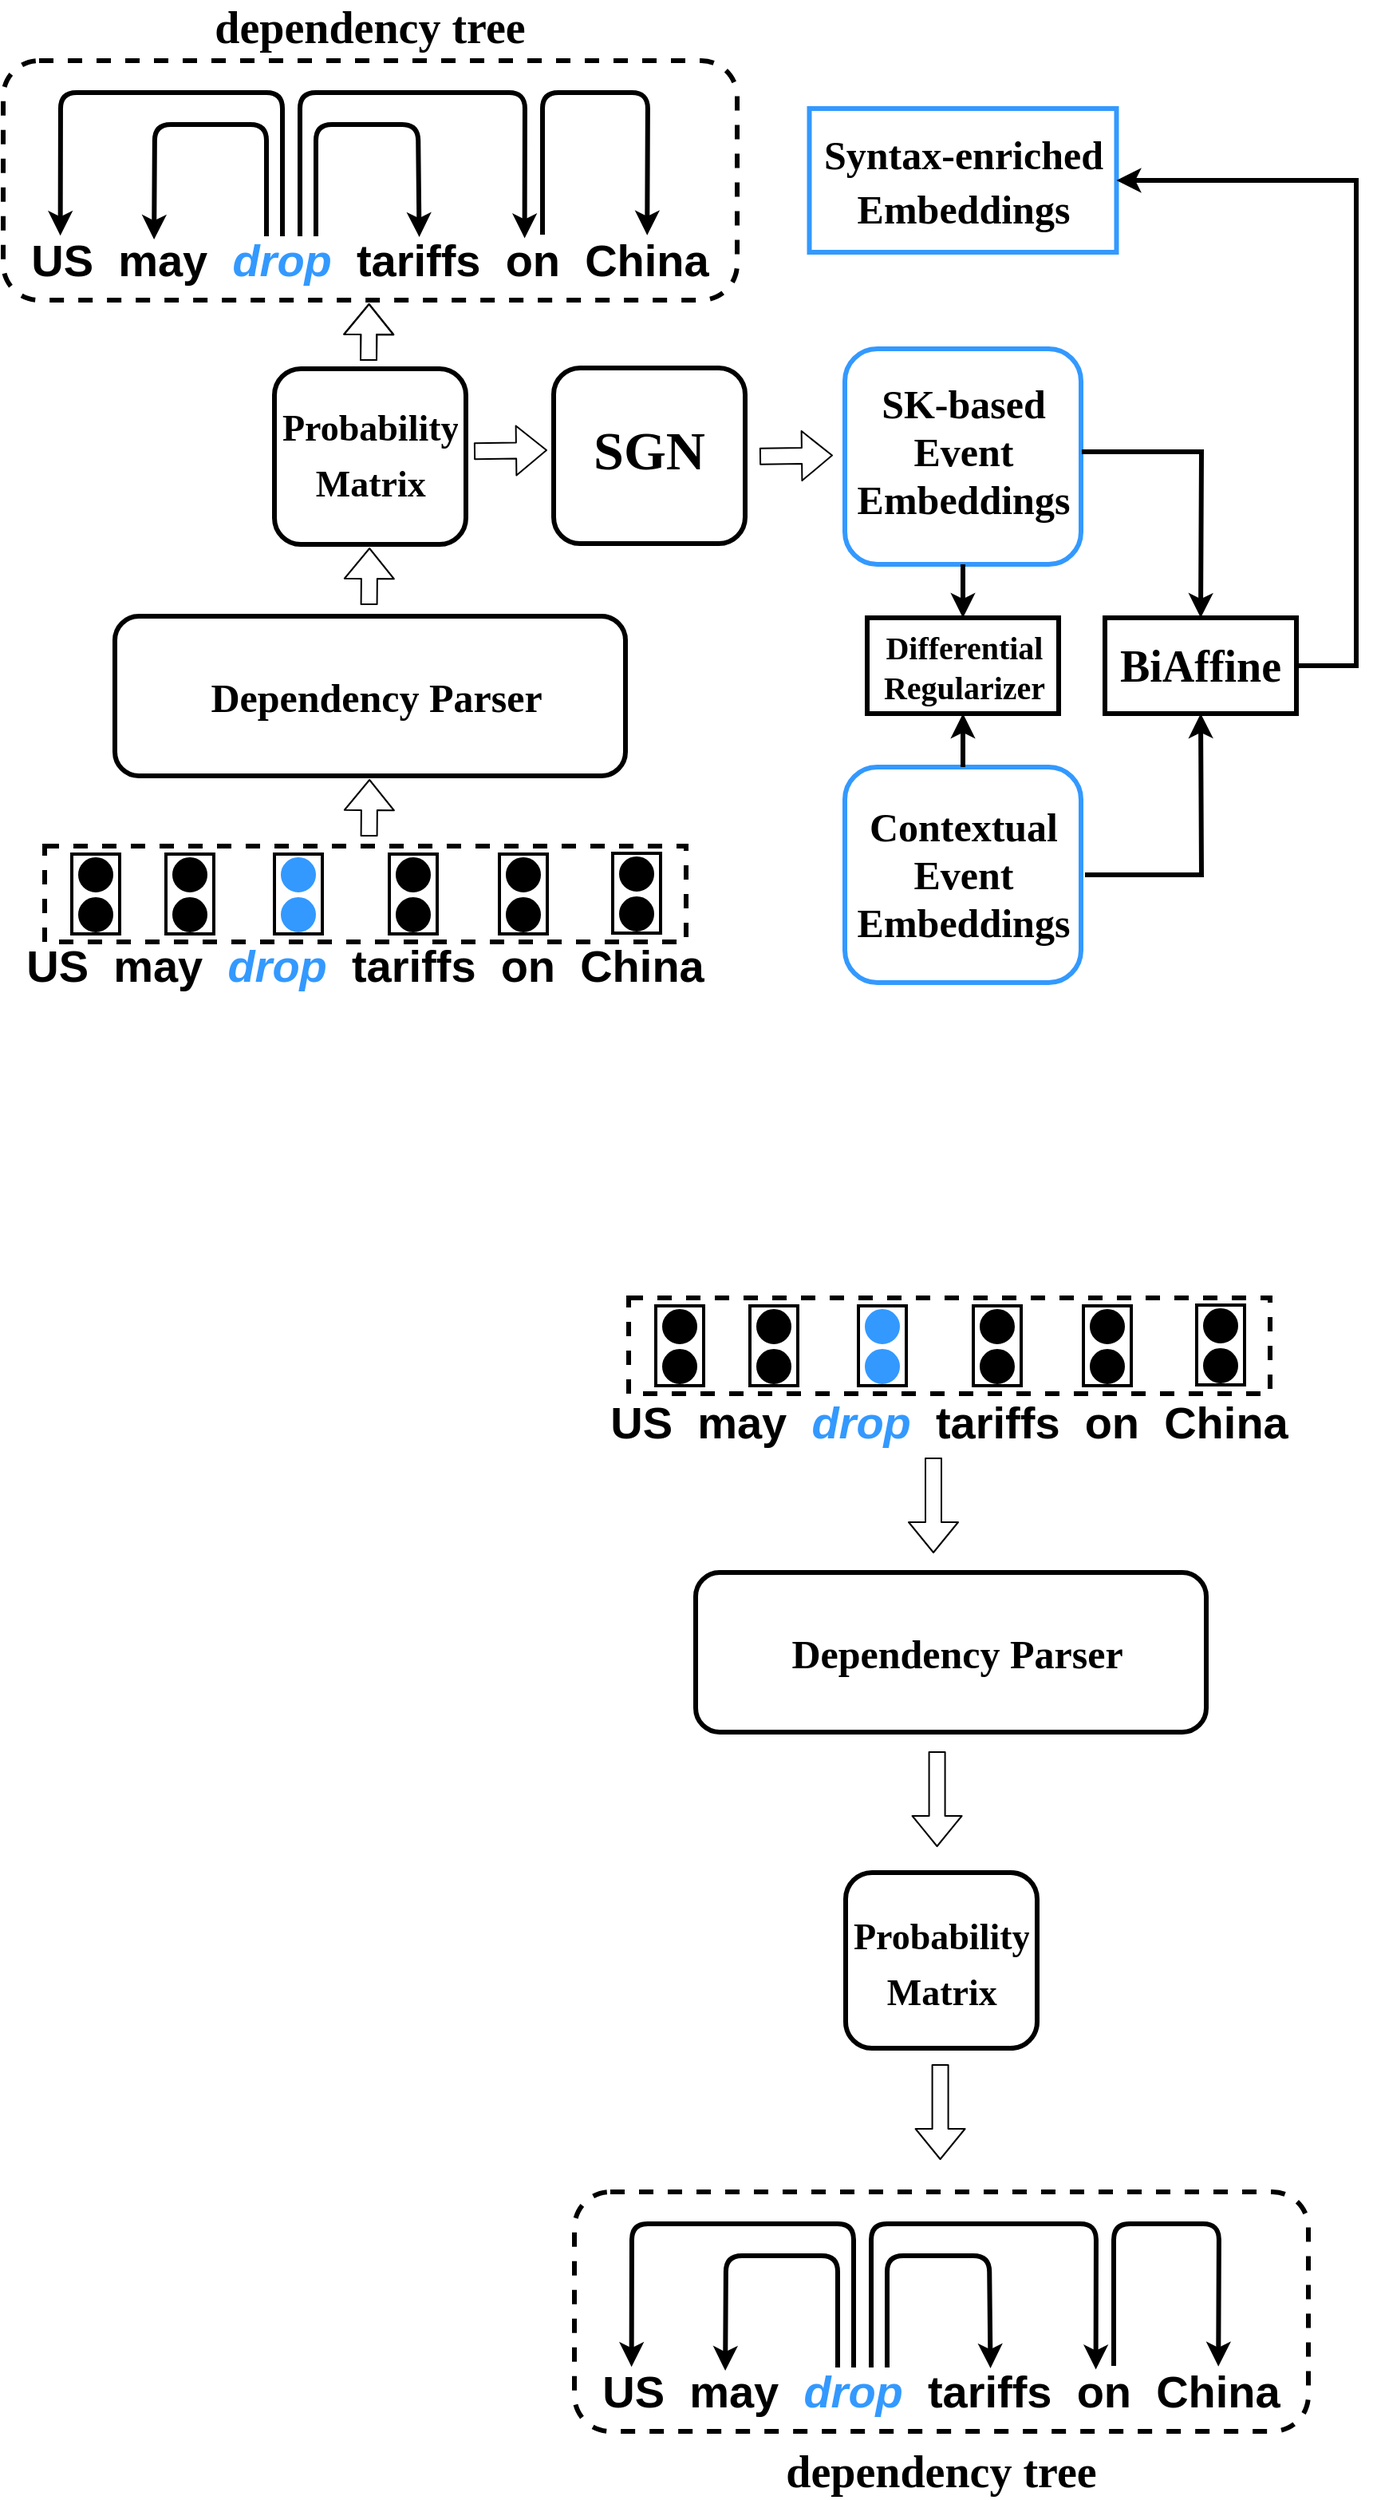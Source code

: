 <mxfile version="21.7.2" type="github">
  <diagram name="第 1 页" id="1LlGjjFq-itmGc15cI-b">
    <mxGraphModel dx="2480" dy="2164" grid="1" gridSize="10" guides="1" tooltips="1" connect="1" arrows="1" fold="1" page="1" pageScale="1" pageWidth="980" pageHeight="1390" math="0" shadow="0">
      <root>
        <mxCell id="0" />
        <mxCell id="1" parent="0" />
        <mxCell id="kfPwDd3YkVPb86NPEOGR-1" value="" style="rounded=1;whiteSpace=wrap;html=1;dashed=1;strokeWidth=3;" parent="1" vertex="1">
          <mxGeometry x="-928" y="-1075" width="460" height="150" as="geometry" />
        </mxCell>
        <mxCell id="kfPwDd3YkVPb86NPEOGR-2" value="&lt;b style=&quot;font-size: 28px;&quot;&gt;US&amp;nbsp; may&amp;nbsp; &lt;i&gt;&lt;font style=&quot;font-size: 28px;&quot; color=&quot;#3399ff&quot;&gt;drop&lt;/font&gt;&lt;/i&gt;&amp;nbsp; tariffs&amp;nbsp; on&amp;nbsp; China&lt;/b&gt;" style="text;html=1;strokeColor=none;fillColor=none;align=center;verticalAlign=middle;whiteSpace=wrap;rounded=0;fontSize=29;" parent="1" vertex="1">
          <mxGeometry x="-918" y="-965" width="440" height="30" as="geometry" />
        </mxCell>
        <mxCell id="kfPwDd3YkVPb86NPEOGR-3" value="" style="endArrow=classic;html=1;rounded=1;fontSize=29;entryX=0.07;entryY=-0.013;entryDx=0;entryDy=0;entryPerimeter=0;strokeWidth=3;" parent="1" edge="1">
          <mxGeometry width="50" height="50" relative="1" as="geometry">
            <mxPoint x="-753" y="-965" as="sourcePoint" />
            <mxPoint x="-892.2" y="-965.39" as="targetPoint" />
            <Array as="points">
              <mxPoint x="-753" y="-1055" />
              <mxPoint x="-892" y="-1055" />
            </Array>
          </mxGeometry>
        </mxCell>
        <mxCell id="kfPwDd3YkVPb86NPEOGR-4" value="" style="endArrow=classic;html=1;rounded=1;fontSize=29;entryX=0.199;entryY=0.067;entryDx=0;entryDy=0;entryPerimeter=0;strokeWidth=3;" parent="1" edge="1">
          <mxGeometry width="50" height="50" relative="1" as="geometry">
            <mxPoint x="-763" y="-965" as="sourcePoint" />
            <mxPoint x="-833.44" y="-962.99" as="targetPoint" />
            <Array as="points">
              <mxPoint x="-763" y="-1035" />
              <mxPoint x="-833" y="-1035" />
            </Array>
          </mxGeometry>
        </mxCell>
        <mxCell id="kfPwDd3YkVPb86NPEOGR-5" value="" style="endArrow=classic;html=1;rounded=1;fontSize=29;entryX=0.72;entryY=0.04;entryDx=0;entryDy=0;entryPerimeter=0;strokeWidth=3;" parent="1" target="kfPwDd3YkVPb86NPEOGR-2" edge="1">
          <mxGeometry width="50" height="50" relative="1" as="geometry">
            <mxPoint x="-742" y="-965" as="sourcePoint" />
            <mxPoint x="-608" y="-965" as="targetPoint" />
            <Array as="points">
              <mxPoint x="-742" y="-1055" />
              <mxPoint x="-601" y="-1055" />
            </Array>
          </mxGeometry>
        </mxCell>
        <mxCell id="kfPwDd3YkVPb86NPEOGR-6" value="" style="endArrow=classic;html=1;rounded=1;fontSize=29;entryX=0.579;entryY=0.016;entryDx=0;entryDy=0;entryPerimeter=0;strokeWidth=3;" parent="1" edge="1">
          <mxGeometry width="50" height="50" relative="1" as="geometry">
            <mxPoint x="-732" y="-965" as="sourcePoint" />
            <mxPoint x="-667.24" y="-964.52" as="targetPoint" />
            <Array as="points">
              <mxPoint x="-732" y="-1035" />
              <mxPoint x="-668" y="-1035" />
            </Array>
          </mxGeometry>
        </mxCell>
        <mxCell id="kfPwDd3YkVPb86NPEOGR-7" value="" style="endArrow=classic;html=1;rounded=1;fontSize=29;entryX=0.89;entryY=-0.022;entryDx=0;entryDy=0;entryPerimeter=0;strokeWidth=3;" parent="1" edge="1">
          <mxGeometry width="50" height="50" relative="1" as="geometry">
            <mxPoint x="-590" y="-966" as="sourcePoint" />
            <mxPoint x="-524.4" y="-965.66" as="targetPoint" />
            <Array as="points">
              <mxPoint x="-590" y="-1055" />
              <mxPoint x="-524" y="-1055" />
            </Array>
          </mxGeometry>
        </mxCell>
        <mxCell id="kfPwDd3YkVPb86NPEOGR-8" value="" style="shape=flexArrow;endArrow=classic;html=1;rounded=1;fontSize=29;fontColor=#3399FF;exitX=1;exitY=0.5;exitDx=0;exitDy=0;" parent="1" edge="1">
          <mxGeometry width="50" height="50" relative="1" as="geometry">
            <mxPoint x="-633" y="-830.42" as="sourcePoint" />
            <mxPoint x="-587" y="-831" as="targetPoint" />
          </mxGeometry>
        </mxCell>
        <mxCell id="kfPwDd3YkVPb86NPEOGR-9" value="" style="rounded=1;whiteSpace=wrap;html=1;fontSize=29;fontColor=#3399FF;strokeWidth=3;strokeColor=#3399FF;" parent="1" vertex="1">
          <mxGeometry x="-400.5" y="-894.5" width="148" height="135" as="geometry" />
        </mxCell>
        <mxCell id="kfPwDd3YkVPb86NPEOGR-10" value="" style="rounded=1;whiteSpace=wrap;html=1;fontSize=28;fontColor=#000000;strokeWidth=3;" parent="1" vertex="1">
          <mxGeometry x="-858" y="-727" width="320" height="100" as="geometry" />
        </mxCell>
        <mxCell id="kfPwDd3YkVPb86NPEOGR-11" value="&lt;font face=&quot;Times New Roman&quot; size=&quot;1&quot; style=&quot;&quot; color=&quot;#000000&quot;&gt;&lt;b style=&quot;font-size: 25px;&quot;&gt;Dependency Parser&lt;/b&gt;&lt;/font&gt;" style="text;strokeColor=none;fillColor=none;align=center;verticalAlign=middle;spacingLeft=4;spacingRight=4;overflow=hidden;points=[[0,0.5],[1,0.5]];portConstraint=eastwest;rotatable=0;whiteSpace=wrap;html=1;fontSize=29;fontColor=#3399FF;" parent="1" vertex="1">
          <mxGeometry x="-808" y="-727" width="228" height="100" as="geometry" />
        </mxCell>
        <mxCell id="kfPwDd3YkVPb86NPEOGR-13" value="&lt;span style=&quot;font-size: 28px;&quot;&gt;&lt;b&gt;US&amp;nbsp; may&amp;nbsp; &lt;i&gt;&lt;font style=&quot;font-size: 28px;&quot; color=&quot;#3399ff&quot;&gt;drop&lt;/font&gt;&amp;nbsp; &lt;/i&gt;tariffs&amp;nbsp; on&amp;nbsp; China&lt;/b&gt;&lt;/span&gt;" style="text;html=1;strokeColor=none;fillColor=none;align=center;verticalAlign=middle;whiteSpace=wrap;rounded=0;fontSize=29;" parent="1" vertex="1">
          <mxGeometry x="-921" y="-523" width="440" height="30" as="geometry" />
        </mxCell>
        <mxCell id="kfPwDd3YkVPb86NPEOGR-14" value="" style="rounded=0;whiteSpace=wrap;html=1;dashed=1;strokeWidth=3;" parent="1" vertex="1">
          <mxGeometry x="-902" y="-583" width="402" height="60" as="geometry" />
        </mxCell>
        <mxCell id="kfPwDd3YkVPb86NPEOGR-15" value="" style="rounded=0;whiteSpace=wrap;html=1;strokeWidth=2;rotation=90;" parent="1" vertex="1">
          <mxGeometry x="-895" y="-568" width="50" height="30" as="geometry" />
        </mxCell>
        <mxCell id="kfPwDd3YkVPb86NPEOGR-16" value="" style="ellipse;whiteSpace=wrap;html=1;aspect=fixed;strokeWidth=2;fillColor=#000000;" parent="1" vertex="1">
          <mxGeometry x="-880" y="-575" width="20" height="20" as="geometry" />
        </mxCell>
        <mxCell id="kfPwDd3YkVPb86NPEOGR-17" value="" style="ellipse;whiteSpace=wrap;html=1;aspect=fixed;strokeWidth=2;fillColor=#000000;" parent="1" vertex="1">
          <mxGeometry x="-880" y="-550" width="20" height="20" as="geometry" />
        </mxCell>
        <mxCell id="kfPwDd3YkVPb86NPEOGR-18" value="" style="rounded=0;whiteSpace=wrap;html=1;strokeWidth=2;rotation=90;" parent="1" vertex="1">
          <mxGeometry x="-836" y="-568" width="50" height="30" as="geometry" />
        </mxCell>
        <mxCell id="kfPwDd3YkVPb86NPEOGR-19" value="" style="ellipse;whiteSpace=wrap;html=1;aspect=fixed;strokeWidth=2;fillColor=#000000;" parent="1" vertex="1">
          <mxGeometry x="-821" y="-575" width="20" height="20" as="geometry" />
        </mxCell>
        <mxCell id="kfPwDd3YkVPb86NPEOGR-20" value="" style="ellipse;whiteSpace=wrap;html=1;aspect=fixed;strokeWidth=2;fillColor=#000000;" parent="1" vertex="1">
          <mxGeometry x="-821" y="-550" width="20" height="20" as="geometry" />
        </mxCell>
        <mxCell id="kfPwDd3YkVPb86NPEOGR-21" value="" style="rounded=0;whiteSpace=wrap;html=1;strokeWidth=2;rotation=90;" parent="1" vertex="1">
          <mxGeometry x="-696" y="-568" width="50" height="30" as="geometry" />
        </mxCell>
        <mxCell id="kfPwDd3YkVPb86NPEOGR-22" value="" style="ellipse;whiteSpace=wrap;html=1;aspect=fixed;strokeWidth=2;fillColor=#000000;" parent="1" vertex="1">
          <mxGeometry x="-681" y="-575" width="20" height="20" as="geometry" />
        </mxCell>
        <mxCell id="kfPwDd3YkVPb86NPEOGR-23" value="" style="ellipse;whiteSpace=wrap;html=1;aspect=fixed;strokeWidth=2;fillColor=#000000;" parent="1" vertex="1">
          <mxGeometry x="-681" y="-550" width="20" height="20" as="geometry" />
        </mxCell>
        <mxCell id="kfPwDd3YkVPb86NPEOGR-24" value="" style="rounded=0;whiteSpace=wrap;html=1;strokeWidth=2;rotation=90;" parent="1" vertex="1">
          <mxGeometry x="-556" y="-568.5" width="50" height="30" as="geometry" />
        </mxCell>
        <mxCell id="kfPwDd3YkVPb86NPEOGR-25" value="" style="ellipse;whiteSpace=wrap;html=1;aspect=fixed;strokeWidth=2;fillColor=#000000;" parent="1" vertex="1">
          <mxGeometry x="-541" y="-575.5" width="20" height="20" as="geometry" />
        </mxCell>
        <mxCell id="kfPwDd3YkVPb86NPEOGR-26" value="" style="ellipse;whiteSpace=wrap;html=1;aspect=fixed;strokeWidth=2;fillColor=#000000;" parent="1" vertex="1">
          <mxGeometry x="-541" y="-550.5" width="20" height="20" as="geometry" />
        </mxCell>
        <mxCell id="kfPwDd3YkVPb86NPEOGR-27" value="" style="rounded=0;whiteSpace=wrap;html=1;strokeWidth=2;rotation=90;" parent="1" vertex="1">
          <mxGeometry x="-627" y="-568" width="50" height="30" as="geometry" />
        </mxCell>
        <mxCell id="kfPwDd3YkVPb86NPEOGR-28" value="" style="ellipse;whiteSpace=wrap;html=1;aspect=fixed;strokeWidth=2;fillColor=#000000;" parent="1" vertex="1">
          <mxGeometry x="-612" y="-575" width="20" height="20" as="geometry" />
        </mxCell>
        <mxCell id="kfPwDd3YkVPb86NPEOGR-29" value="" style="ellipse;whiteSpace=wrap;html=1;aspect=fixed;strokeWidth=2;fillColor=#000000;" parent="1" vertex="1">
          <mxGeometry x="-612" y="-550" width="20" height="20" as="geometry" />
        </mxCell>
        <mxCell id="kfPwDd3YkVPb86NPEOGR-30" value="" style="rounded=0;whiteSpace=wrap;html=1;strokeWidth=2;rotation=90;" parent="1" vertex="1">
          <mxGeometry x="-768" y="-568" width="50" height="30" as="geometry" />
        </mxCell>
        <mxCell id="kfPwDd3YkVPb86NPEOGR-31" value="" style="ellipse;whiteSpace=wrap;html=1;aspect=fixed;strokeWidth=2;fillColor=#3399FF;strokeColor=#3399FF;" parent="1" vertex="1">
          <mxGeometry x="-753" y="-575" width="20" height="20" as="geometry" />
        </mxCell>
        <mxCell id="kfPwDd3YkVPb86NPEOGR-32" value="" style="ellipse;whiteSpace=wrap;html=1;aspect=fixed;strokeWidth=2;fillColor=#3399FF;strokeColor=#3399FF;" parent="1" vertex="1">
          <mxGeometry x="-753" y="-550" width="20" height="20" as="geometry" />
        </mxCell>
        <mxCell id="kfPwDd3YkVPb86NPEOGR-33" value="" style="rounded=1;whiteSpace=wrap;html=1;fontSize=29;fontColor=#3399FF;strokeWidth=3;" parent="1" vertex="1">
          <mxGeometry x="-758" y="-882" width="120" height="110" as="geometry" />
        </mxCell>
        <mxCell id="kfPwDd3YkVPb86NPEOGR-34" value="&lt;font face=&quot;Times New Roman&quot; size=&quot;1&quot; style=&quot;&quot; color=&quot;#000000&quot;&gt;&lt;b style=&quot;font-size: 23px;&quot;&gt;Probability Matrix&lt;/b&gt;&lt;/font&gt;" style="text;strokeColor=none;fillColor=none;align=center;verticalAlign=middle;spacingLeft=4;spacingRight=4;overflow=hidden;points=[[0,0.5],[1,0.5]];portConstraint=eastwest;rotatable=0;whiteSpace=wrap;html=1;fontSize=29;fontColor=#3399FF;strokeWidth=4;" parent="1" vertex="1">
          <mxGeometry x="-758" y="-876" width="120" height="92" as="geometry" />
        </mxCell>
        <mxCell id="kfPwDd3YkVPb86NPEOGR-35" value="" style="shape=flexArrow;endArrow=classic;html=1;rounded=1;fontSize=29;fontColor=#3399FF;" parent="1" edge="1">
          <mxGeometry width="50" height="50" relative="1" as="geometry">
            <mxPoint x="-699" y="-887" as="sourcePoint" />
            <mxPoint x="-698.71" y="-923" as="targetPoint" />
          </mxGeometry>
        </mxCell>
        <mxCell id="kfPwDd3YkVPb86NPEOGR-36" value="" style="shape=flexArrow;endArrow=classic;html=1;rounded=1;fontSize=29;fontColor=#3399FF;" parent="1" edge="1">
          <mxGeometry width="50" height="50" relative="1" as="geometry">
            <mxPoint x="-698.71" y="-734" as="sourcePoint" />
            <mxPoint x="-698.42" y="-770" as="targetPoint" />
          </mxGeometry>
        </mxCell>
        <mxCell id="kfPwDd3YkVPb86NPEOGR-37" value="" style="shape=flexArrow;endArrow=classic;html=1;rounded=1;fontSize=29;fontColor=#3399FF;" parent="1" edge="1">
          <mxGeometry width="50" height="50" relative="1" as="geometry">
            <mxPoint x="-699" y="-887" as="sourcePoint" />
            <mxPoint x="-698.71" y="-923" as="targetPoint" />
          </mxGeometry>
        </mxCell>
        <mxCell id="kfPwDd3YkVPb86NPEOGR-38" value="" style="shape=flexArrow;endArrow=classic;html=1;rounded=1;fontSize=29;fontColor=#3399FF;" parent="1" edge="1">
          <mxGeometry width="50" height="50" relative="1" as="geometry">
            <mxPoint x="-698.71" y="-589" as="sourcePoint" />
            <mxPoint x="-698.42" y="-625" as="targetPoint" />
          </mxGeometry>
        </mxCell>
        <mxCell id="kfPwDd3YkVPb86NPEOGR-40" value="" style="rounded=1;whiteSpace=wrap;html=1;fontSize=29;fontColor=#3399FF;strokeWidth=3;strokeColor=#3399FF;" parent="1" vertex="1">
          <mxGeometry x="-400.5" y="-632.5" width="148" height="135" as="geometry" />
        </mxCell>
        <mxCell id="kfPwDd3YkVPb86NPEOGR-41" value="" style="rounded=1;whiteSpace=wrap;html=1;fontSize=29;fontColor=#3399FF;strokeWidth=3;" parent="1" vertex="1">
          <mxGeometry x="-583" y="-882.5" width="120" height="110" as="geometry" />
        </mxCell>
        <mxCell id="kfPwDd3YkVPb86NPEOGR-42" value="&lt;font face=&quot;Times New Roman&quot; size=&quot;1&quot; style=&quot;&quot; color=&quot;#000000&quot;&gt;&lt;b style=&quot;font-size: 34px;&quot;&gt;SGN&lt;/b&gt;&lt;/font&gt;" style="text;strokeColor=none;fillColor=none;align=center;verticalAlign=middle;spacingLeft=4;spacingRight=4;overflow=hidden;points=[[0,0.5],[1,0.5]];portConstraint=eastwest;rotatable=0;whiteSpace=wrap;html=1;fontSize=29;fontColor=#3399FF;strokeWidth=4;" parent="1" vertex="1">
          <mxGeometry x="-583" y="-876.5" width="120" height="92" as="geometry" />
        </mxCell>
        <mxCell id="kfPwDd3YkVPb86NPEOGR-43" value="" style="shape=flexArrow;endArrow=classic;html=1;rounded=1;fontSize=29;fontColor=#3399FF;exitX=1;exitY=0.5;exitDx=0;exitDy=0;" parent="1" edge="1">
          <mxGeometry width="50" height="50" relative="1" as="geometry">
            <mxPoint x="-454" y="-827.13" as="sourcePoint" />
            <mxPoint x="-408" y="-827.71" as="targetPoint" />
          </mxGeometry>
        </mxCell>
        <mxCell id="kfPwDd3YkVPb86NPEOGR-44" value="" style="rounded=0;whiteSpace=wrap;html=1;strokeColor=#000000;strokeWidth=3;fontFamily=Times New Roman;fontSize=34;fillColor=none;gradientColor=default;" parent="1" vertex="1">
          <mxGeometry x="-386.5" y="-726" width="120" height="60" as="geometry" />
        </mxCell>
        <mxCell id="kfPwDd3YkVPb86NPEOGR-46" value="&lt;p style=&quot;line-height: 60%;&quot;&gt;&lt;font style=&quot;font-size: 20px;&quot;&gt;&lt;b&gt;Differential&lt;br&gt;&lt;/b&gt;&lt;/font&gt;&lt;font style=&quot;font-size: 20px;&quot;&gt;&lt;b&gt;Regularizer&lt;/b&gt;&lt;/font&gt;&lt;/p&gt;" style="text;html=1;strokeColor=none;fillColor=none;align=center;verticalAlign=middle;whiteSpace=wrap;rounded=0;fontSize=34;fontFamily=Times New Roman;" parent="1" vertex="1">
          <mxGeometry x="-414.5" y="-722" width="177" height="50" as="geometry" />
        </mxCell>
        <mxCell id="kfPwDd3YkVPb86NPEOGR-47" value="" style="rounded=0;whiteSpace=wrap;html=1;strokeColor=#000000;strokeWidth=3;fontFamily=Times New Roman;fontSize=34;fillColor=none;gradientColor=default;" parent="1" vertex="1">
          <mxGeometry x="-237.5" y="-726" width="120" height="60" as="geometry" />
        </mxCell>
        <mxCell id="kfPwDd3YkVPb86NPEOGR-48" value="&lt;p style=&quot;line-height: 60%;&quot;&gt;&lt;b style=&quot;&quot;&gt;&lt;font style=&quot;font-size: 28px;&quot;&gt;BiAffine&lt;/font&gt;&lt;/b&gt;&lt;/p&gt;" style="text;html=1;strokeColor=none;fillColor=none;align=center;verticalAlign=middle;whiteSpace=wrap;rounded=0;fontSize=34;fontFamily=Times New Roman;" parent="1" vertex="1">
          <mxGeometry x="-266" y="-736" width="177" height="80" as="geometry" />
        </mxCell>
        <mxCell id="kfPwDd3YkVPb86NPEOGR-49" value="&lt;div&gt;&lt;b&gt;dependency&amp;nbsp;&lt;span style=&quot;background-color: initial;&quot;&gt;tree&lt;/span&gt;&lt;/b&gt;&lt;/div&gt;" style="text;html=1;strokeColor=none;fillColor=none;align=center;verticalAlign=middle;whiteSpace=wrap;rounded=0;fontSize=28;fontFamily=Times New Roman;" parent="1" vertex="1">
          <mxGeometry x="-798" y="-1111" width="200" height="30" as="geometry" />
        </mxCell>
        <mxCell id="kfPwDd3YkVPb86NPEOGR-50" value="" style="rounded=0;whiteSpace=wrap;html=1;strokeColor=#3399FF;strokeWidth=3;fontFamily=Times New Roman;fontSize=34;fillColor=none;gradientColor=default;" parent="1" vertex="1">
          <mxGeometry x="-422.75" y="-1045" width="192.5" height="90" as="geometry" />
        </mxCell>
        <mxCell id="kfPwDd3YkVPb86NPEOGR-52" value="&lt;font style=&quot;font-size: 25px;&quot;&gt;&lt;b&gt;Syntax-enriched&lt;br&gt;Embeddings&lt;/b&gt;&lt;/font&gt;" style="text;html=1;strokeColor=none;fillColor=none;align=center;verticalAlign=middle;whiteSpace=wrap;rounded=0;fontSize=28;fontFamily=Times New Roman;" parent="1" vertex="1">
          <mxGeometry x="-441.5" y="-1030" width="230" height="60" as="geometry" />
        </mxCell>
        <mxCell id="kfPwDd3YkVPb86NPEOGR-53" value="&lt;b style=&quot;font-size: 25px;&quot;&gt;Contextual&lt;br&gt;Event&lt;br&gt;Embeddings&lt;/b&gt;" style="text;html=1;strokeColor=none;fillColor=none;align=center;verticalAlign=middle;whiteSpace=wrap;rounded=0;fontSize=23;fontFamily=Times New Roman;" parent="1" vertex="1">
          <mxGeometry x="-406.5" y="-615" width="160" height="100" as="geometry" />
        </mxCell>
        <mxCell id="kfPwDd3YkVPb86NPEOGR-54" value="&lt;b style=&quot;font-size: 25px;&quot;&gt;SK-based&lt;br&gt;Event&lt;br&gt;Embeddings&lt;/b&gt;" style="text;html=1;strokeColor=none;fillColor=none;align=center;verticalAlign=middle;whiteSpace=wrap;rounded=0;fontSize=23;fontFamily=Times New Roman;" parent="1" vertex="1">
          <mxGeometry x="-406" y="-880" width="160" height="100" as="geometry" />
        </mxCell>
        <mxCell id="kfPwDd3YkVPb86NPEOGR-66" style="edgeStyle=orthogonalEdgeStyle;rounded=0;orthogonalLoop=1;jettySize=auto;html=1;exitX=0.5;exitY=1;exitDx=0;exitDy=0;fontFamily=Times New Roman;fontSize=24;" parent="1" source="kfPwDd3YkVPb86NPEOGR-47" target="kfPwDd3YkVPb86NPEOGR-47" edge="1">
          <mxGeometry relative="1" as="geometry" />
        </mxCell>
        <mxCell id="kfPwDd3YkVPb86NPEOGR-67" value="" style="endArrow=classic;html=1;rounded=0;fontFamily=Times New Roman;fontSize=24;entryX=0.5;entryY=1;entryDx=0;entryDy=0;exitX=0.5;exitY=0;exitDx=0;exitDy=0;strokeWidth=3;" parent="1" source="kfPwDd3YkVPb86NPEOGR-40" target="kfPwDd3YkVPb86NPEOGR-44" edge="1">
          <mxGeometry width="50" height="50" relative="1" as="geometry">
            <mxPoint x="-170" y="-460" as="sourcePoint" />
            <mxPoint x="-120" y="-510" as="targetPoint" />
          </mxGeometry>
        </mxCell>
        <mxCell id="kfPwDd3YkVPb86NPEOGR-68" value="" style="endArrow=classic;html=1;rounded=0;fontFamily=Times New Roman;fontSize=24;exitX=0.5;exitY=1;exitDx=0;exitDy=0;entryX=0.5;entryY=0;entryDx=0;entryDy=0;strokeWidth=3;" parent="1" source="kfPwDd3YkVPb86NPEOGR-9" target="kfPwDd3YkVPb86NPEOGR-44" edge="1">
          <mxGeometry width="50" height="50" relative="1" as="geometry">
            <mxPoint x="-190" y="-734.5" as="sourcePoint" />
            <mxPoint x="-140" y="-784.5" as="targetPoint" />
          </mxGeometry>
        </mxCell>
        <mxCell id="kfPwDd3YkVPb86NPEOGR-71" value="" style="endArrow=classic;html=1;rounded=0;fontFamily=Times New Roman;fontSize=24;entryX=0.5;entryY=0;entryDx=0;entryDy=0;strokeWidth=3;" parent="1" target="kfPwDd3YkVPb86NPEOGR-47" edge="1">
          <mxGeometry width="50" height="50" relative="1" as="geometry">
            <mxPoint x="-252" y="-830" as="sourcePoint" />
            <mxPoint x="-202.5" y="-872.5" as="targetPoint" />
            <Array as="points">
              <mxPoint x="-177" y="-830" />
            </Array>
          </mxGeometry>
        </mxCell>
        <mxCell id="kfPwDd3YkVPb86NPEOGR-72" value="" style="endArrow=classic;html=1;rounded=0;fontFamily=Times New Roman;fontSize=24;entryX=0.5;entryY=1;entryDx=0;entryDy=0;strokeWidth=3;" parent="1" target="kfPwDd3YkVPb86NPEOGR-47" edge="1">
          <mxGeometry width="50" height="50" relative="1" as="geometry">
            <mxPoint x="-250" y="-565" as="sourcePoint" />
            <mxPoint x="-202.5" y="-605.5" as="targetPoint" />
            <Array as="points">
              <mxPoint x="-177" y="-565" />
            </Array>
          </mxGeometry>
        </mxCell>
        <mxCell id="kfPwDd3YkVPb86NPEOGR-74" value="" style="endArrow=classic;html=1;rounded=0;strokeWidth=3;fontFamily=Times New Roman;fontSize=24;exitX=1;exitY=0.5;exitDx=0;exitDy=0;entryX=1;entryY=0.5;entryDx=0;entryDy=0;" parent="1" source="kfPwDd3YkVPb86NPEOGR-47" target="kfPwDd3YkVPb86NPEOGR-50" edge="1">
          <mxGeometry width="50" height="50" relative="1" as="geometry">
            <mxPoint x="-250" y="-780" as="sourcePoint" />
            <mxPoint x="-50" y="-820" as="targetPoint" />
            <Array as="points">
              <mxPoint x="-80" y="-696" />
              <mxPoint x="-80" y="-850" />
              <mxPoint x="-80" y="-1000" />
            </Array>
          </mxGeometry>
        </mxCell>
        <mxCell id="bP0g_uR66EzZBVwSby7s-7" value="" style="rounded=1;whiteSpace=wrap;html=1;dashed=1;strokeWidth=3;" vertex="1" parent="1">
          <mxGeometry x="-570" y="260" width="460" height="150" as="geometry" />
        </mxCell>
        <mxCell id="bP0g_uR66EzZBVwSby7s-8" value="&lt;b style=&quot;font-size: 28px;&quot;&gt;US&amp;nbsp; may&amp;nbsp; &lt;i&gt;&lt;font style=&quot;font-size: 28px;&quot; color=&quot;#3399ff&quot;&gt;drop&lt;/font&gt;&lt;/i&gt;&amp;nbsp; tariffs&amp;nbsp; on&amp;nbsp; China&lt;/b&gt;" style="text;html=1;strokeColor=none;fillColor=none;align=center;verticalAlign=middle;whiteSpace=wrap;rounded=0;fontSize=29;" vertex="1" parent="1">
          <mxGeometry x="-560" y="370" width="440" height="30" as="geometry" />
        </mxCell>
        <mxCell id="bP0g_uR66EzZBVwSby7s-9" value="" style="endArrow=classic;html=1;rounded=1;fontSize=29;entryX=0.07;entryY=-0.013;entryDx=0;entryDy=0;entryPerimeter=0;strokeWidth=3;" edge="1" parent="1">
          <mxGeometry width="50" height="50" relative="1" as="geometry">
            <mxPoint x="-395" y="370" as="sourcePoint" />
            <mxPoint x="-534.2" y="369.61" as="targetPoint" />
            <Array as="points">
              <mxPoint x="-395" y="280" />
              <mxPoint x="-534" y="280" />
            </Array>
          </mxGeometry>
        </mxCell>
        <mxCell id="bP0g_uR66EzZBVwSby7s-10" value="" style="endArrow=classic;html=1;rounded=1;fontSize=29;entryX=0.199;entryY=0.067;entryDx=0;entryDy=0;entryPerimeter=0;strokeWidth=3;" edge="1" parent="1">
          <mxGeometry width="50" height="50" relative="1" as="geometry">
            <mxPoint x="-405" y="370" as="sourcePoint" />
            <mxPoint x="-475.44" y="372.01" as="targetPoint" />
            <Array as="points">
              <mxPoint x="-405" y="300" />
              <mxPoint x="-475" y="300" />
            </Array>
          </mxGeometry>
        </mxCell>
        <mxCell id="bP0g_uR66EzZBVwSby7s-11" value="" style="endArrow=classic;html=1;rounded=1;fontSize=29;entryX=0.72;entryY=0.04;entryDx=0;entryDy=0;entryPerimeter=0;strokeWidth=3;" edge="1" target="bP0g_uR66EzZBVwSby7s-8" parent="1">
          <mxGeometry width="50" height="50" relative="1" as="geometry">
            <mxPoint x="-384" y="370" as="sourcePoint" />
            <mxPoint x="-250" y="370" as="targetPoint" />
            <Array as="points">
              <mxPoint x="-384" y="280" />
              <mxPoint x="-243" y="280" />
            </Array>
          </mxGeometry>
        </mxCell>
        <mxCell id="bP0g_uR66EzZBVwSby7s-12" value="" style="endArrow=classic;html=1;rounded=1;fontSize=29;entryX=0.579;entryY=0.016;entryDx=0;entryDy=0;entryPerimeter=0;strokeWidth=3;" edge="1" parent="1">
          <mxGeometry width="50" height="50" relative="1" as="geometry">
            <mxPoint x="-374" y="370" as="sourcePoint" />
            <mxPoint x="-309.24" y="370.48" as="targetPoint" />
            <Array as="points">
              <mxPoint x="-374" y="300" />
              <mxPoint x="-310" y="300" />
            </Array>
          </mxGeometry>
        </mxCell>
        <mxCell id="bP0g_uR66EzZBVwSby7s-13" value="" style="endArrow=classic;html=1;rounded=1;fontSize=29;entryX=0.89;entryY=-0.022;entryDx=0;entryDy=0;entryPerimeter=0;strokeWidth=3;" edge="1" parent="1">
          <mxGeometry width="50" height="50" relative="1" as="geometry">
            <mxPoint x="-232" y="369" as="sourcePoint" />
            <mxPoint x="-166.4" y="369.34" as="targetPoint" />
            <Array as="points">
              <mxPoint x="-232" y="280" />
              <mxPoint x="-166" y="280" />
            </Array>
          </mxGeometry>
        </mxCell>
        <mxCell id="bP0g_uR66EzZBVwSby7s-14" value="&lt;span style=&quot;font-size: 28px;&quot;&gt;&lt;b&gt;US&amp;nbsp; may&amp;nbsp; &lt;i&gt;&lt;font style=&quot;font-size: 28px;&quot; color=&quot;#3399ff&quot;&gt;drop&lt;/font&gt;&amp;nbsp; &lt;/i&gt;tariffs&amp;nbsp; on&amp;nbsp; China&lt;/b&gt;&lt;/span&gt;" style="text;html=1;strokeColor=none;fillColor=none;align=center;verticalAlign=middle;whiteSpace=wrap;rounded=0;fontSize=29;" vertex="1" parent="1">
          <mxGeometry x="-555" y="-237" width="440" height="30" as="geometry" />
        </mxCell>
        <mxCell id="bP0g_uR66EzZBVwSby7s-15" value="" style="rounded=0;whiteSpace=wrap;html=1;dashed=1;strokeWidth=3;" vertex="1" parent="1">
          <mxGeometry x="-536" y="-300" width="402" height="60" as="geometry" />
        </mxCell>
        <mxCell id="bP0g_uR66EzZBVwSby7s-16" value="" style="rounded=0;whiteSpace=wrap;html=1;strokeWidth=2;rotation=90;" vertex="1" parent="1">
          <mxGeometry x="-529" y="-285" width="50" height="30" as="geometry" />
        </mxCell>
        <mxCell id="bP0g_uR66EzZBVwSby7s-17" value="" style="ellipse;whiteSpace=wrap;html=1;aspect=fixed;strokeWidth=2;fillColor=#000000;" vertex="1" parent="1">
          <mxGeometry x="-514" y="-292" width="20" height="20" as="geometry" />
        </mxCell>
        <mxCell id="bP0g_uR66EzZBVwSby7s-18" value="" style="ellipse;whiteSpace=wrap;html=1;aspect=fixed;strokeWidth=2;fillColor=#000000;" vertex="1" parent="1">
          <mxGeometry x="-514" y="-267" width="20" height="20" as="geometry" />
        </mxCell>
        <mxCell id="bP0g_uR66EzZBVwSby7s-19" value="" style="rounded=0;whiteSpace=wrap;html=1;strokeWidth=2;rotation=90;" vertex="1" parent="1">
          <mxGeometry x="-470" y="-285" width="50" height="30" as="geometry" />
        </mxCell>
        <mxCell id="bP0g_uR66EzZBVwSby7s-20" value="" style="ellipse;whiteSpace=wrap;html=1;aspect=fixed;strokeWidth=2;fillColor=#000000;" vertex="1" parent="1">
          <mxGeometry x="-455" y="-292" width="20" height="20" as="geometry" />
        </mxCell>
        <mxCell id="bP0g_uR66EzZBVwSby7s-21" value="" style="ellipse;whiteSpace=wrap;html=1;aspect=fixed;strokeWidth=2;fillColor=#000000;" vertex="1" parent="1">
          <mxGeometry x="-455" y="-267" width="20" height="20" as="geometry" />
        </mxCell>
        <mxCell id="bP0g_uR66EzZBVwSby7s-22" value="" style="rounded=0;whiteSpace=wrap;html=1;strokeWidth=2;rotation=90;" vertex="1" parent="1">
          <mxGeometry x="-330" y="-285" width="50" height="30" as="geometry" />
        </mxCell>
        <mxCell id="bP0g_uR66EzZBVwSby7s-23" value="" style="ellipse;whiteSpace=wrap;html=1;aspect=fixed;strokeWidth=2;fillColor=#000000;" vertex="1" parent="1">
          <mxGeometry x="-315" y="-292" width="20" height="20" as="geometry" />
        </mxCell>
        <mxCell id="bP0g_uR66EzZBVwSby7s-24" value="" style="ellipse;whiteSpace=wrap;html=1;aspect=fixed;strokeWidth=2;fillColor=#000000;" vertex="1" parent="1">
          <mxGeometry x="-315" y="-267" width="20" height="20" as="geometry" />
        </mxCell>
        <mxCell id="bP0g_uR66EzZBVwSby7s-25" value="" style="rounded=0;whiteSpace=wrap;html=1;strokeWidth=2;rotation=90;" vertex="1" parent="1">
          <mxGeometry x="-190" y="-285.5" width="50" height="30" as="geometry" />
        </mxCell>
        <mxCell id="bP0g_uR66EzZBVwSby7s-26" value="" style="ellipse;whiteSpace=wrap;html=1;aspect=fixed;strokeWidth=2;fillColor=#000000;" vertex="1" parent="1">
          <mxGeometry x="-175" y="-292.5" width="20" height="20" as="geometry" />
        </mxCell>
        <mxCell id="bP0g_uR66EzZBVwSby7s-27" value="" style="ellipse;whiteSpace=wrap;html=1;aspect=fixed;strokeWidth=2;fillColor=#000000;" vertex="1" parent="1">
          <mxGeometry x="-175" y="-267.5" width="20" height="20" as="geometry" />
        </mxCell>
        <mxCell id="bP0g_uR66EzZBVwSby7s-28" value="" style="rounded=0;whiteSpace=wrap;html=1;strokeWidth=2;rotation=90;" vertex="1" parent="1">
          <mxGeometry x="-261" y="-285" width="50" height="30" as="geometry" />
        </mxCell>
        <mxCell id="bP0g_uR66EzZBVwSby7s-29" value="" style="ellipse;whiteSpace=wrap;html=1;aspect=fixed;strokeWidth=2;fillColor=#000000;" vertex="1" parent="1">
          <mxGeometry x="-246" y="-292" width="20" height="20" as="geometry" />
        </mxCell>
        <mxCell id="bP0g_uR66EzZBVwSby7s-30" value="" style="ellipse;whiteSpace=wrap;html=1;aspect=fixed;strokeWidth=2;fillColor=#000000;" vertex="1" parent="1">
          <mxGeometry x="-246" y="-267" width="20" height="20" as="geometry" />
        </mxCell>
        <mxCell id="bP0g_uR66EzZBVwSby7s-31" value="" style="rounded=0;whiteSpace=wrap;html=1;strokeWidth=2;rotation=90;" vertex="1" parent="1">
          <mxGeometry x="-402" y="-285" width="50" height="30" as="geometry" />
        </mxCell>
        <mxCell id="bP0g_uR66EzZBVwSby7s-32" value="" style="ellipse;whiteSpace=wrap;html=1;aspect=fixed;strokeWidth=2;fillColor=#3399FF;strokeColor=#3399FF;" vertex="1" parent="1">
          <mxGeometry x="-387" y="-292" width="20" height="20" as="geometry" />
        </mxCell>
        <mxCell id="bP0g_uR66EzZBVwSby7s-33" value="" style="ellipse;whiteSpace=wrap;html=1;aspect=fixed;strokeWidth=2;fillColor=#3399FF;strokeColor=#3399FF;" vertex="1" parent="1">
          <mxGeometry x="-387" y="-267" width="20" height="20" as="geometry" />
        </mxCell>
        <mxCell id="bP0g_uR66EzZBVwSby7s-34" value="" style="shape=flexArrow;endArrow=classic;html=1;rounded=1;fontSize=29;fontColor=#3399FF;" edge="1" parent="1">
          <mxGeometry width="50" height="50" relative="1" as="geometry">
            <mxPoint x="-345" y="-200" as="sourcePoint" />
            <mxPoint x="-345" y="-140" as="targetPoint" />
          </mxGeometry>
        </mxCell>
        <mxCell id="bP0g_uR66EzZBVwSby7s-35" value="&lt;div&gt;&lt;b&gt;dependency&amp;nbsp;&lt;span style=&quot;background-color: initial;&quot;&gt;tree&lt;/span&gt;&lt;/b&gt;&lt;/div&gt;" style="text;html=1;strokeColor=none;fillColor=none;align=center;verticalAlign=middle;whiteSpace=wrap;rounded=0;fontSize=28;fontFamily=Times New Roman;" vertex="1" parent="1">
          <mxGeometry x="-440" y="420" width="200" height="30" as="geometry" />
        </mxCell>
        <mxCell id="bP0g_uR66EzZBVwSby7s-36" style="edgeStyle=orthogonalEdgeStyle;rounded=0;orthogonalLoop=1;jettySize=auto;html=1;exitX=0.5;exitY=1;exitDx=0;exitDy=0;fontFamily=Times New Roman;fontSize=24;" edge="1" parent="1">
          <mxGeometry relative="1" as="geometry">
            <mxPoint x="-282.5" y="124" as="sourcePoint" />
            <mxPoint x="-282.5" y="124" as="targetPoint" />
          </mxGeometry>
        </mxCell>
        <mxCell id="bP0g_uR66EzZBVwSby7s-37" value="" style="group" vertex="1" connectable="0" parent="1">
          <mxGeometry x="-494" y="-128" width="320" height="100" as="geometry" />
        </mxCell>
        <mxCell id="bP0g_uR66EzZBVwSby7s-38" value="" style="rounded=1;whiteSpace=wrap;html=1;fontSize=28;fontColor=#000000;strokeWidth=3;" vertex="1" parent="bP0g_uR66EzZBVwSby7s-37">
          <mxGeometry width="320" height="100" as="geometry" />
        </mxCell>
        <mxCell id="bP0g_uR66EzZBVwSby7s-39" value="&lt;font face=&quot;Times New Roman&quot; size=&quot;1&quot; style=&quot;&quot; color=&quot;#000000&quot;&gt;&lt;b style=&quot;font-size: 25px;&quot;&gt;Dependency Parser&lt;/b&gt;&lt;/font&gt;" style="text;strokeColor=none;fillColor=none;align=center;verticalAlign=middle;spacingLeft=4;spacingRight=4;overflow=hidden;points=[[0,0.5],[1,0.5]];portConstraint=eastwest;rotatable=0;whiteSpace=wrap;html=1;fontSize=29;fontColor=#3399FF;" vertex="1" parent="bP0g_uR66EzZBVwSby7s-37">
          <mxGeometry x="50" width="228" height="100" as="geometry" />
        </mxCell>
        <mxCell id="bP0g_uR66EzZBVwSby7s-40" value="" style="shape=flexArrow;endArrow=classic;html=1;rounded=1;fontSize=29;fontColor=#3399FF;" edge="1" parent="1">
          <mxGeometry width="50" height="50" relative="1" as="geometry">
            <mxPoint x="-342.71" y="-16" as="sourcePoint" />
            <mxPoint x="-342.71" y="44" as="targetPoint" />
          </mxGeometry>
        </mxCell>
        <mxCell id="bP0g_uR66EzZBVwSby7s-41" value="" style="group" vertex="1" connectable="0" parent="1">
          <mxGeometry x="-400" y="60" width="120" height="110" as="geometry" />
        </mxCell>
        <mxCell id="bP0g_uR66EzZBVwSby7s-42" value="" style="rounded=1;whiteSpace=wrap;html=1;fontSize=29;fontColor=#3399FF;strokeWidth=3;" vertex="1" parent="bP0g_uR66EzZBVwSby7s-41">
          <mxGeometry width="120" height="110" as="geometry" />
        </mxCell>
        <mxCell id="bP0g_uR66EzZBVwSby7s-43" value="&lt;font face=&quot;Times New Roman&quot; size=&quot;1&quot; style=&quot;&quot; color=&quot;#000000&quot;&gt;&lt;b style=&quot;font-size: 23px;&quot;&gt;Probability Matrix&lt;/b&gt;&lt;/font&gt;" style="text;strokeColor=none;fillColor=none;align=center;verticalAlign=middle;spacingLeft=4;spacingRight=4;overflow=hidden;points=[[0,0.5],[1,0.5]];portConstraint=eastwest;rotatable=0;whiteSpace=wrap;html=1;fontSize=29;fontColor=#3399FF;strokeWidth=4;" vertex="1" parent="bP0g_uR66EzZBVwSby7s-41">
          <mxGeometry y="9" width="120" height="92" as="geometry" />
        </mxCell>
        <mxCell id="bP0g_uR66EzZBVwSby7s-44" value="" style="shape=flexArrow;endArrow=classic;html=1;rounded=1;fontSize=29;fontColor=#3399FF;" edge="1" parent="1">
          <mxGeometry width="50" height="50" relative="1" as="geometry">
            <mxPoint x="-340.71" y="180" as="sourcePoint" />
            <mxPoint x="-340.71" y="240" as="targetPoint" />
          </mxGeometry>
        </mxCell>
      </root>
    </mxGraphModel>
  </diagram>
</mxfile>
